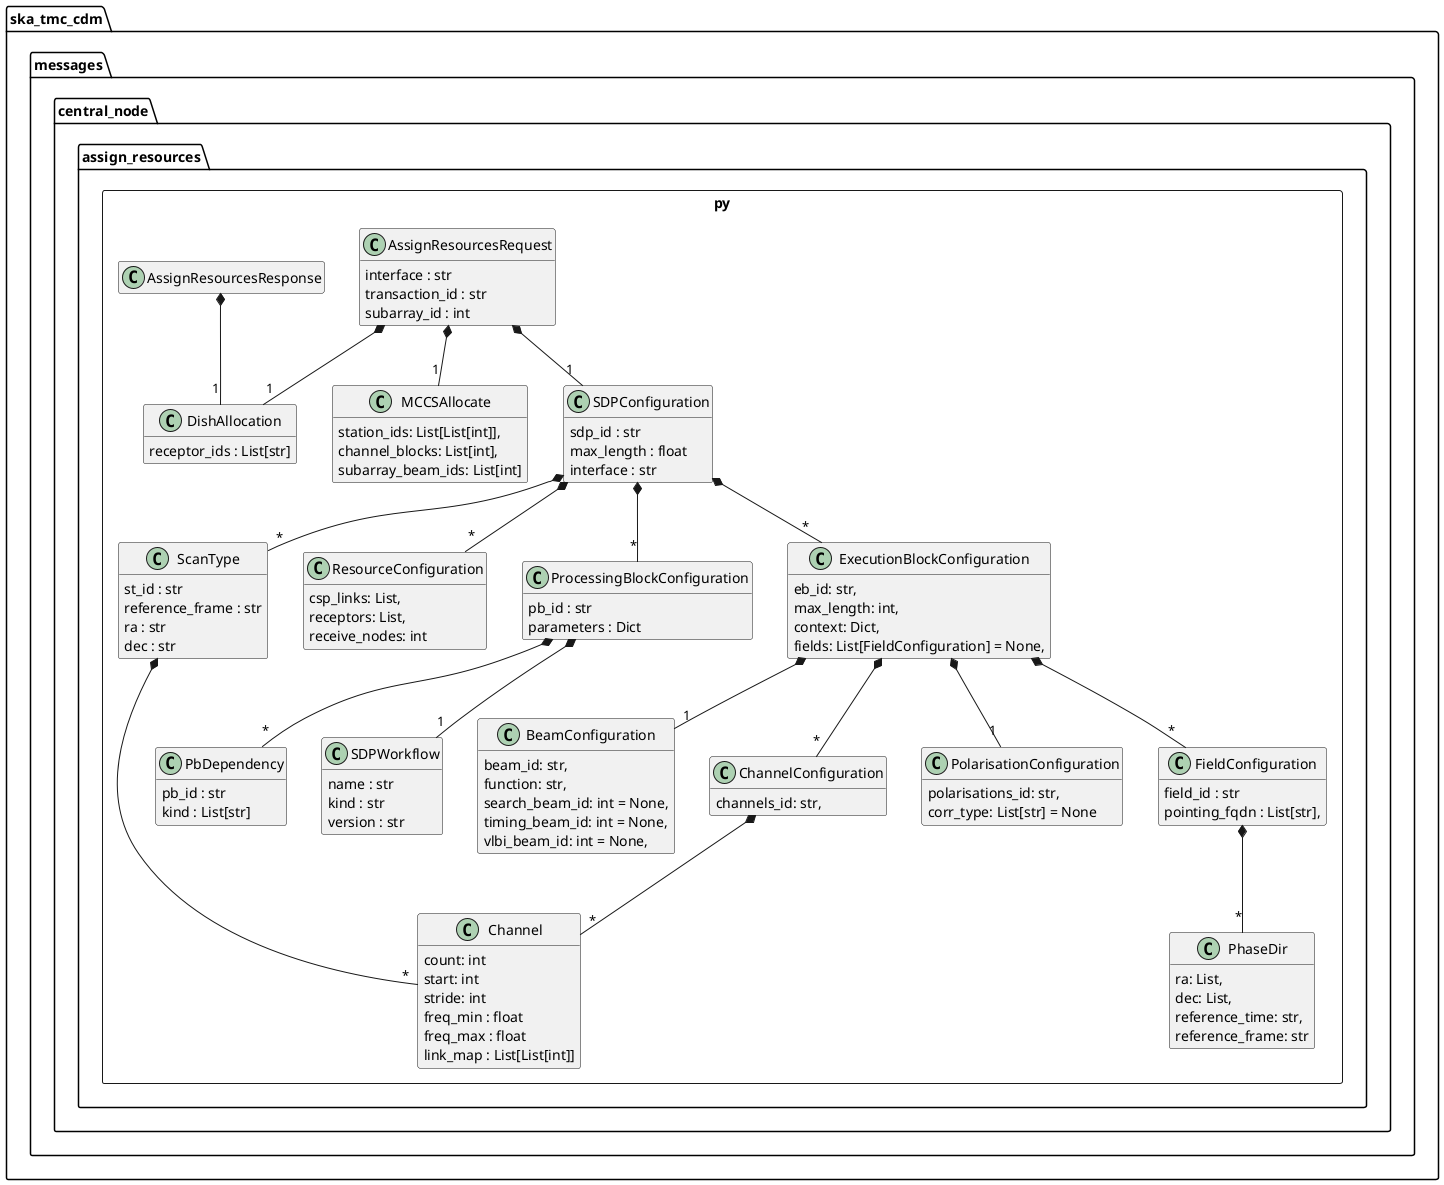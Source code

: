 @startuml
hide empty members

package ska_tmc_cdm.messages.central_node {
    package assign_resources.py <<Rectangle>> {
        class DishAllocation {
            receptor_ids : List[str]
        }

        class MCCSAllocate {
            station_ids: List[List[int]],
            channel_blocks: List[int],
            subarray_beam_ids: List[int]
        }

        class Channel {
            count: int
            start: int
            stride: int
            freq_min : float
            freq_max : float
            link_map : List[List[int]]
        }

        class ScanType {
            st_id : str
            reference_frame : str
            ra : str
            dec : str
        }
        ScanType *-- "*" Channel

        class PbDependency {
            pb_id : str
            kind : List[str]
        }
         class ResourceConfiguration {
            csp_links: List, 
            receptors: List,
            receive_nodes: int
        }
        class PhaseDir {
            ra: List,
            dec: List, 
            reference_time: str, 
            reference_frame: str
        }
        class BeamConfiguration {
            beam_id: str,
            function: str,
            search_beam_id: int = None,
            timing_beam_id: int = None,
            vlbi_beam_id: int = None,
        }
        class ChannelConfiguration {
            channels_id: str, 
        }
        ChannelConfiguration  *-- "*" Channel
        class PolarisationConfiguration {
            polarisations_id: str,
            corr_type: List[str] = None  
        }

        class FieldConfiguration {
            field_id : str
            pointing_fqdn : List[str],
        }

        FieldConfiguration  *-- "*" PhaseDir

        class SDPWorkflow {
            name : str
            kind : str
            version : str
        }

        class ProcessingBlockConfiguration {
            pb_id : str
            parameters : Dict
        }
        ProcessingBlockConfiguration  *-- "1" SDPWorkflow
        ProcessingBlockConfiguration  *-- "*" PbDependency

        class ExecutionBlockConfiguration {
            eb_id: str,
            max_length: int,
            context: Dict,
            fields: List[FieldConfiguration] = None,
        }
        ExecutionBlockConfiguration  *-- "1" BeamConfiguration
        ExecutionBlockConfiguration  *-- "*" ChannelConfiguration
        ExecutionBlockConfiguration  *-- "1" PolarisationConfiguration
        ExecutionBlockConfiguration  *-- "*" FieldConfiguration

        class SDPConfiguration {
            sdp_id : str
            max_length : float
            interface : str
        }
        SDPConfiguration *-- "*" ScanType
        SDPConfiguration *-- "*" ProcessingBlockConfiguration
        SDPConfiguration *-- "*" ExecutionBlockConfiguration
        SDPConfiguration *-- "*" ResourceConfiguration

        class AssignResourcesRequest {
            interface : str
            transaction_id : str
            subarray_id : int
        }

        AssignResourcesRequest *-- "1" DishAllocation
        AssignResourcesRequest *-- "1" MCCSAllocate
        AssignResourcesRequest *-- "1" SDPConfiguration

        class AssignResourcesResponse
        AssignResourcesResponse *-- "1" DishAllocation
	}
}

@enduml
